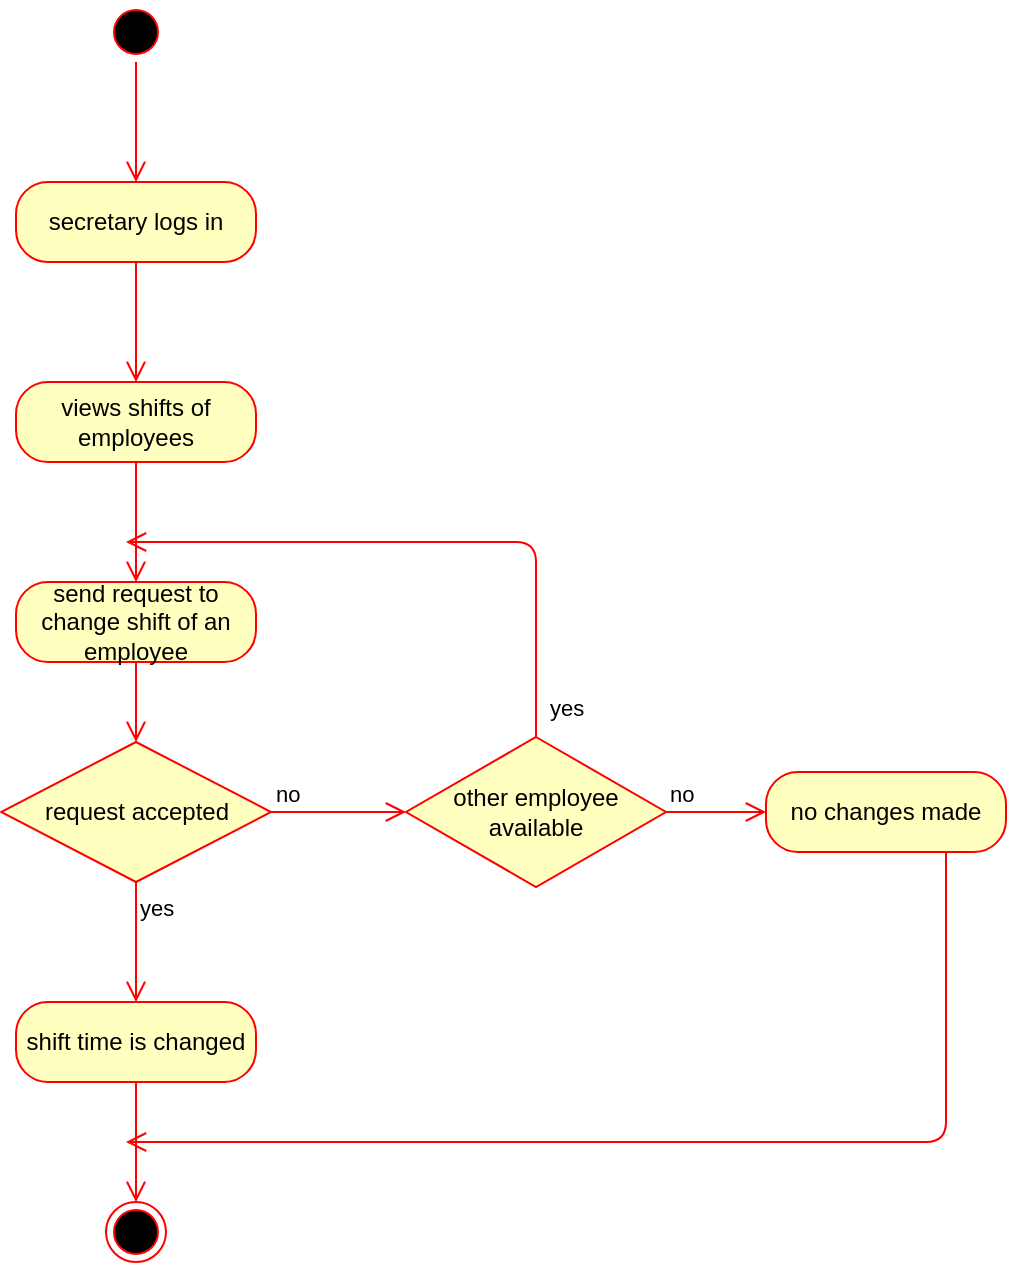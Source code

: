 <mxfile version="13.0.8" type="github"><diagram name="Page-1" id="58cdce13-f638-feb5-8d6f-7d28b1aa9fa0"><mxGraphModel dx="946" dy="597" grid="1" gridSize="10" guides="1" tooltips="1" connect="1" arrows="1" fold="1" page="1" pageScale="1" pageWidth="1100" pageHeight="850" background="#ffffff" math="0" shadow="0"><root><mxCell id="0"/><mxCell id="1" parent="0"/><mxCell id="FfaEMCQpAcilHCksj9np-1" value="" style="ellipse;html=1;shape=startState;fillColor=#000000;strokeColor=#ff0000;" parent="1" vertex="1"><mxGeometry x="530" y="40" width="30" height="30" as="geometry"/></mxCell><mxCell id="FfaEMCQpAcilHCksj9np-2" value="" style="edgeStyle=orthogonalEdgeStyle;html=1;verticalAlign=bottom;endArrow=open;endSize=8;strokeColor=#ff0000;" parent="1" source="FfaEMCQpAcilHCksj9np-1" edge="1"><mxGeometry relative="1" as="geometry"><mxPoint x="545" y="130" as="targetPoint"/></mxGeometry></mxCell><mxCell id="FfaEMCQpAcilHCksj9np-3" value="secretary logs in" style="rounded=1;whiteSpace=wrap;html=1;arcSize=40;fontColor=#000000;fillColor=#ffffc0;strokeColor=#ff0000;" parent="1" vertex="1"><mxGeometry x="485" y="130" width="120" height="40" as="geometry"/></mxCell><mxCell id="FfaEMCQpAcilHCksj9np-4" value="" style="edgeStyle=orthogonalEdgeStyle;html=1;verticalAlign=bottom;endArrow=open;endSize=8;strokeColor=#ff0000;" parent="1" source="FfaEMCQpAcilHCksj9np-3" edge="1"><mxGeometry relative="1" as="geometry"><mxPoint x="545" y="230" as="targetPoint"/></mxGeometry></mxCell><mxCell id="FfaEMCQpAcilHCksj9np-5" value="views shifts of employees" style="rounded=1;whiteSpace=wrap;html=1;arcSize=40;fontColor=#000000;fillColor=#ffffc0;strokeColor=#ff0000;" parent="1" vertex="1"><mxGeometry x="485" y="230" width="120" height="40" as="geometry"/></mxCell><mxCell id="FfaEMCQpAcilHCksj9np-6" value="" style="edgeStyle=orthogonalEdgeStyle;html=1;verticalAlign=bottom;endArrow=open;endSize=8;strokeColor=#ff0000;" parent="1" source="FfaEMCQpAcilHCksj9np-5" edge="1"><mxGeometry relative="1" as="geometry"><mxPoint x="545" y="330" as="targetPoint"/></mxGeometry></mxCell><mxCell id="FfaEMCQpAcilHCksj9np-7" value="send request to change shift of an employee" style="rounded=1;whiteSpace=wrap;html=1;arcSize=40;fontColor=#000000;fillColor=#ffffc0;strokeColor=#ff0000;" parent="1" vertex="1"><mxGeometry x="485" y="330" width="120" height="40" as="geometry"/></mxCell><mxCell id="FfaEMCQpAcilHCksj9np-8" value="" style="edgeStyle=orthogonalEdgeStyle;html=1;verticalAlign=bottom;endArrow=open;endSize=8;strokeColor=#ff0000;entryX=0.5;entryY=0;entryDx=0;entryDy=0;" parent="1" source="FfaEMCQpAcilHCksj9np-7" target="FfaEMCQpAcilHCksj9np-9" edge="1"><mxGeometry relative="1" as="geometry"><mxPoint x="545" y="430" as="targetPoint"/></mxGeometry></mxCell><mxCell id="FfaEMCQpAcilHCksj9np-9" value="request accepted" style="rhombus;whiteSpace=wrap;html=1;fillColor=#ffffc0;strokeColor=#ff0000;" parent="1" vertex="1"><mxGeometry x="477.5" y="410" width="135" height="70" as="geometry"/></mxCell><mxCell id="FfaEMCQpAcilHCksj9np-10" value="no" style="edgeStyle=orthogonalEdgeStyle;html=1;align=left;verticalAlign=bottom;endArrow=open;endSize=8;strokeColor=#ff0000;" parent="1" source="FfaEMCQpAcilHCksj9np-9" edge="1"><mxGeometry x="-1" relative="1" as="geometry"><mxPoint x="680" y="445" as="targetPoint"/></mxGeometry></mxCell><mxCell id="FfaEMCQpAcilHCksj9np-11" value="yes" style="edgeStyle=orthogonalEdgeStyle;html=1;align=left;verticalAlign=top;endArrow=open;endSize=8;strokeColor=#ff0000;" parent="1" source="FfaEMCQpAcilHCksj9np-9" edge="1"><mxGeometry x="-1" relative="1" as="geometry"><mxPoint x="545" y="540" as="targetPoint"/></mxGeometry></mxCell><mxCell id="FfaEMCQpAcilHCksj9np-12" value="shift time is changed" style="rounded=1;whiteSpace=wrap;html=1;arcSize=40;fontColor=#000000;fillColor=#ffffc0;strokeColor=#ff0000;" parent="1" vertex="1"><mxGeometry x="485" y="540" width="120" height="40" as="geometry"/></mxCell><mxCell id="FfaEMCQpAcilHCksj9np-13" value="" style="edgeStyle=orthogonalEdgeStyle;html=1;verticalAlign=bottom;endArrow=open;endSize=8;strokeColor=#ff0000;" parent="1" source="FfaEMCQpAcilHCksj9np-12" edge="1"><mxGeometry relative="1" as="geometry"><mxPoint x="545" y="640" as="targetPoint"/></mxGeometry></mxCell><mxCell id="FfaEMCQpAcilHCksj9np-16" value="" style="ellipse;html=1;shape=endState;fillColor=#000000;strokeColor=#ff0000;" parent="1" vertex="1"><mxGeometry x="530" y="640" width="30" height="30" as="geometry"/></mxCell><mxCell id="FfaEMCQpAcilHCksj9np-17" value="other employee available" style="rhombus;whiteSpace=wrap;html=1;fillColor=#ffffc0;strokeColor=#ff0000;" parent="1" vertex="1"><mxGeometry x="680" y="407.5" width="130" height="75" as="geometry"/></mxCell><mxCell id="FfaEMCQpAcilHCksj9np-18" value="no" style="edgeStyle=orthogonalEdgeStyle;html=1;align=left;verticalAlign=bottom;endArrow=open;endSize=8;strokeColor=#ff0000;" parent="1" source="FfaEMCQpAcilHCksj9np-17" edge="1"><mxGeometry x="-1" relative="1" as="geometry"><mxPoint x="860" y="445" as="targetPoint"/></mxGeometry></mxCell><mxCell id="FfaEMCQpAcilHCksj9np-20" value="no changes made" style="rounded=1;whiteSpace=wrap;html=1;arcSize=40;fontColor=#000000;fillColor=#ffffc0;strokeColor=#ff0000;" parent="1" vertex="1"><mxGeometry x="860" y="425" width="120" height="40" as="geometry"/></mxCell><mxCell id="FfaEMCQpAcilHCksj9np-21" value="" style="edgeStyle=orthogonalEdgeStyle;html=1;verticalAlign=bottom;endArrow=open;endSize=8;strokeColor=#ff0000;" parent="1" source="FfaEMCQpAcilHCksj9np-20" edge="1"><mxGeometry relative="1" as="geometry"><mxPoint x="540" y="610" as="targetPoint"/><Array as="points"><mxPoint x="950" y="610"/></Array></mxGeometry></mxCell><mxCell id="FfaEMCQpAcilHCksj9np-22" value="yes" style="edgeStyle=orthogonalEdgeStyle;html=1;align=left;verticalAlign=top;endArrow=open;endSize=8;strokeColor=#ff0000;exitX=0.5;exitY=0;exitDx=0;exitDy=0;" parent="1" source="FfaEMCQpAcilHCksj9np-17" edge="1"><mxGeometry x="-0.818" y="-5" relative="1" as="geometry"><mxPoint x="540" y="310" as="targetPoint"/><mxPoint x="740" y="340" as="sourcePoint"/><Array as="points"><mxPoint x="745" y="310"/><mxPoint x="680" y="310"/></Array><mxPoint as="offset"/></mxGeometry></mxCell></root></mxGraphModel></diagram></mxfile>